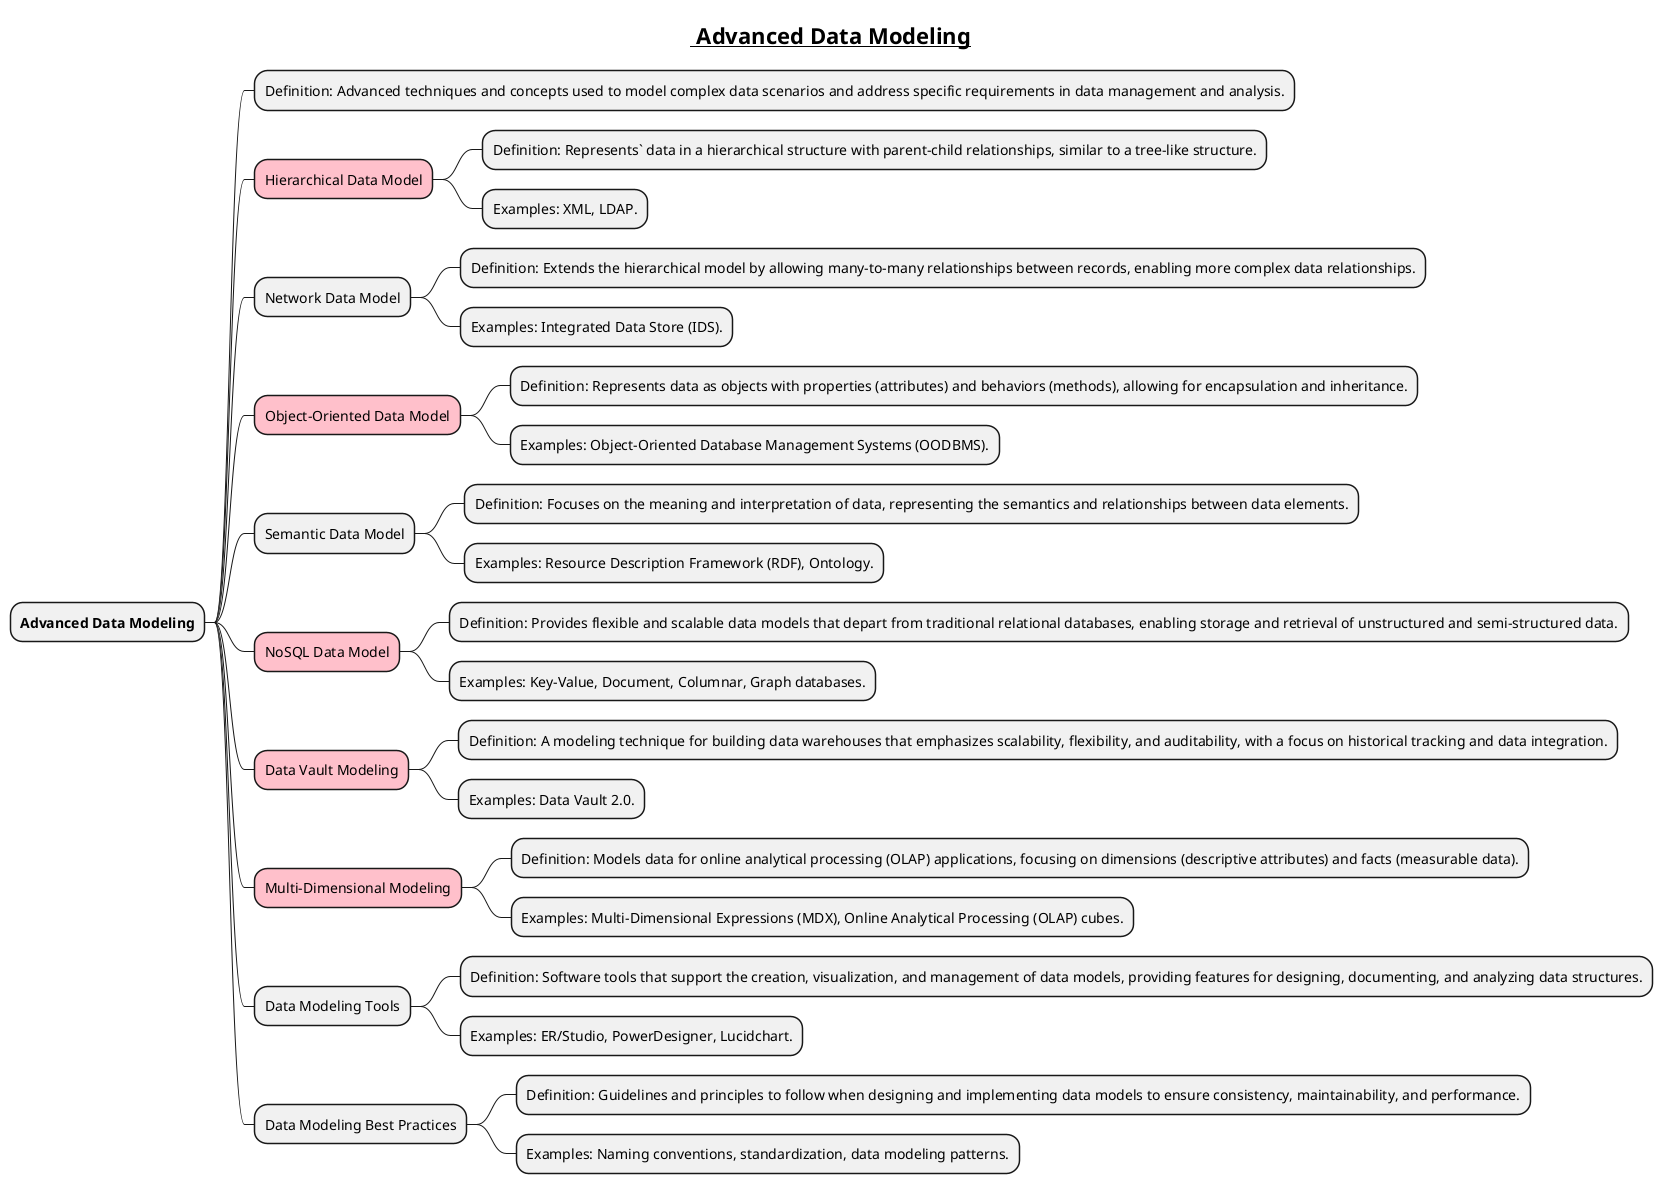 @startmindmap
title =__ Advanced Data Modeling__
* **Advanced Data Modeling**
** Definition: Advanced techniques and concepts used to model complex data scenarios and address specific requirements in data management and analysis.
**[#pink] Hierarchical Data Model
*** Definition: Represents` data in a hierarchical structure with parent-child relationships, similar to a tree-like structure.
*** Examples: XML, LDAP.
** Network Data Model
*** Definition: Extends the hierarchical model by allowing many-to-many relationships between records, enabling more complex data relationships.
*** Examples: Integrated Data Store (IDS).
**[#pink] Object-Oriented Data Model
*** Definition: Represents data as objects with properties (attributes) and behaviors (methods), allowing for encapsulation and inheritance.
*** Examples: Object-Oriented Database Management Systems (OODBMS).
** Semantic Data Model
*** Definition: Focuses on the meaning and interpretation of data, representing the semantics and relationships between data elements.
*** Examples: Resource Description Framework (RDF), Ontology.
**[#pink] NoSQL Data Model
*** Definition: Provides flexible and scalable data models that depart from traditional relational databases, enabling storage and retrieval of unstructured and semi-structured data.
*** Examples: Key-Value, Document, Columnar, Graph databases.
**[#pink] Data Vault Modeling
*** Definition: A modeling technique for building data warehouses that emphasizes scalability, flexibility, and auditability, with a focus on historical tracking and data integration.
*** Examples: Data Vault 2.0.
**[#pink] Multi-Dimensional Modeling
*** Definition: Models data for online analytical processing (OLAP) applications, focusing on dimensions (descriptive attributes) and facts (measurable data).
*** Examples: Multi-Dimensional Expressions (MDX), Online Analytical Processing (OLAP) cubes.
** Data Modeling Tools
*** Definition: Software tools that support the creation, visualization, and management of data models, providing features for designing, documenting, and analyzing data structures.
*** Examples: ER/Studio, PowerDesigner, Lucidchart.
** Data Modeling Best Practices
*** Definition: Guidelines and principles to follow when designing and implementing data models to ensure consistency, maintainability, and performance.
*** Examples: Naming conventions, standardization, data modeling patterns.
@endmindmap
